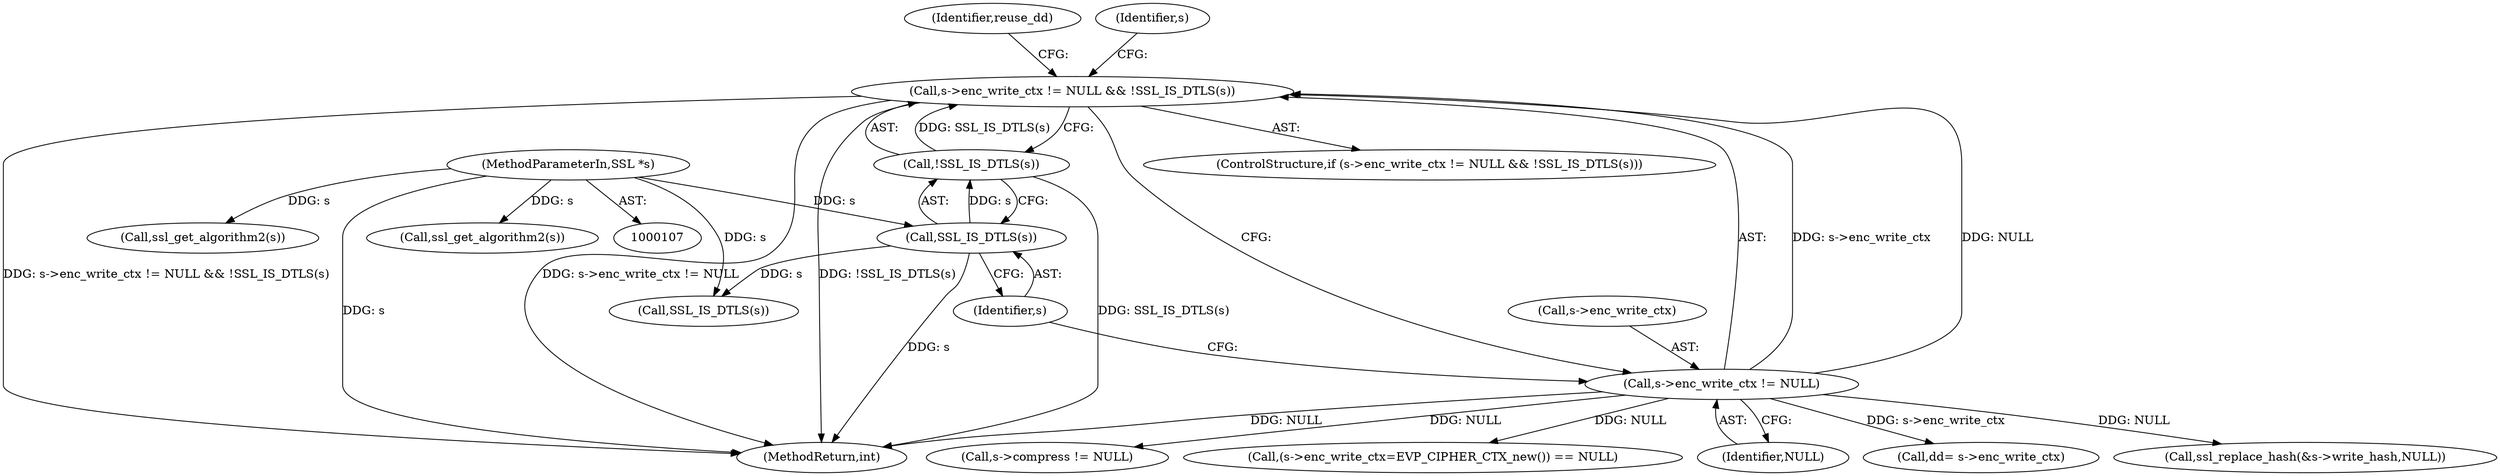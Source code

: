 digraph "0_openssl_34628967f1e65dc8f34e000f0f5518e21afbfc7b_0@API" {
"1000472" [label="(Call,s->enc_write_ctx != NULL && !SSL_IS_DTLS(s))"];
"1000473" [label="(Call,s->enc_write_ctx != NULL)"];
"1000478" [label="(Call,!SSL_IS_DTLS(s))"];
"1000479" [label="(Call,SSL_IS_DTLS(s))"];
"1000108" [label="(MethodParameterIn,SSL *s)"];
"1001081" [label="(MethodReturn,int)"];
"1000865" [label="(Call,ssl_get_algorithm2(s))"];
"1000479" [label="(Call,SSL_IS_DTLS(s))"];
"1000473" [label="(Call,s->enc_write_ctx != NULL)"];
"1000500" [label="(Call,SSL_IS_DTLS(s))"];
"1000482" [label="(Identifier,reuse_dd)"];
"1000480" [label="(Identifier,s)"];
"1000474" [label="(Call,s->enc_write_ctx)"];
"1000472" [label="(Call,s->enc_write_ctx != NULL && !SSL_IS_DTLS(s))"];
"1000494" [label="(Call,dd= s->enc_write_ctx)"];
"1000478" [label="(Call,!SSL_IS_DTLS(s))"];
"1000518" [label="(Call,ssl_replace_hash(&s->write_hash,NULL))"];
"1000108" [label="(MethodParameterIn,SSL *s)"];
"1000477" [label="(Identifier,NULL)"];
"1000525" [label="(Call,s->compress != NULL)"];
"1000486" [label="(Call,(s->enc_write_ctx=EVP_CIPHER_CTX_new()) == NULL)"];
"1000471" [label="(ControlStructure,if (s->enc_write_ctx != NULL && !SSL_IS_DTLS(s)))"];
"1000827" [label="(Call,ssl_get_algorithm2(s))"];
"1000489" [label="(Identifier,s)"];
"1000472" -> "1000471"  [label="AST: "];
"1000472" -> "1000473"  [label="CFG: "];
"1000472" -> "1000478"  [label="CFG: "];
"1000473" -> "1000472"  [label="AST: "];
"1000478" -> "1000472"  [label="AST: "];
"1000482" -> "1000472"  [label="CFG: "];
"1000489" -> "1000472"  [label="CFG: "];
"1000472" -> "1001081"  [label="DDG: s->enc_write_ctx != NULL && !SSL_IS_DTLS(s)"];
"1000472" -> "1001081"  [label="DDG: s->enc_write_ctx != NULL"];
"1000472" -> "1001081"  [label="DDG: !SSL_IS_DTLS(s)"];
"1000473" -> "1000472"  [label="DDG: s->enc_write_ctx"];
"1000473" -> "1000472"  [label="DDG: NULL"];
"1000478" -> "1000472"  [label="DDG: SSL_IS_DTLS(s)"];
"1000473" -> "1000477"  [label="CFG: "];
"1000474" -> "1000473"  [label="AST: "];
"1000477" -> "1000473"  [label="AST: "];
"1000480" -> "1000473"  [label="CFG: "];
"1000473" -> "1001081"  [label="DDG: NULL"];
"1000473" -> "1000486"  [label="DDG: NULL"];
"1000473" -> "1000494"  [label="DDG: s->enc_write_ctx"];
"1000473" -> "1000518"  [label="DDG: NULL"];
"1000473" -> "1000525"  [label="DDG: NULL"];
"1000478" -> "1000479"  [label="CFG: "];
"1000479" -> "1000478"  [label="AST: "];
"1000478" -> "1001081"  [label="DDG: SSL_IS_DTLS(s)"];
"1000479" -> "1000478"  [label="DDG: s"];
"1000479" -> "1000480"  [label="CFG: "];
"1000480" -> "1000479"  [label="AST: "];
"1000479" -> "1001081"  [label="DDG: s"];
"1000108" -> "1000479"  [label="DDG: s"];
"1000479" -> "1000500"  [label="DDG: s"];
"1000108" -> "1000107"  [label="AST: "];
"1000108" -> "1001081"  [label="DDG: s"];
"1000108" -> "1000500"  [label="DDG: s"];
"1000108" -> "1000827"  [label="DDG: s"];
"1000108" -> "1000865"  [label="DDG: s"];
}
